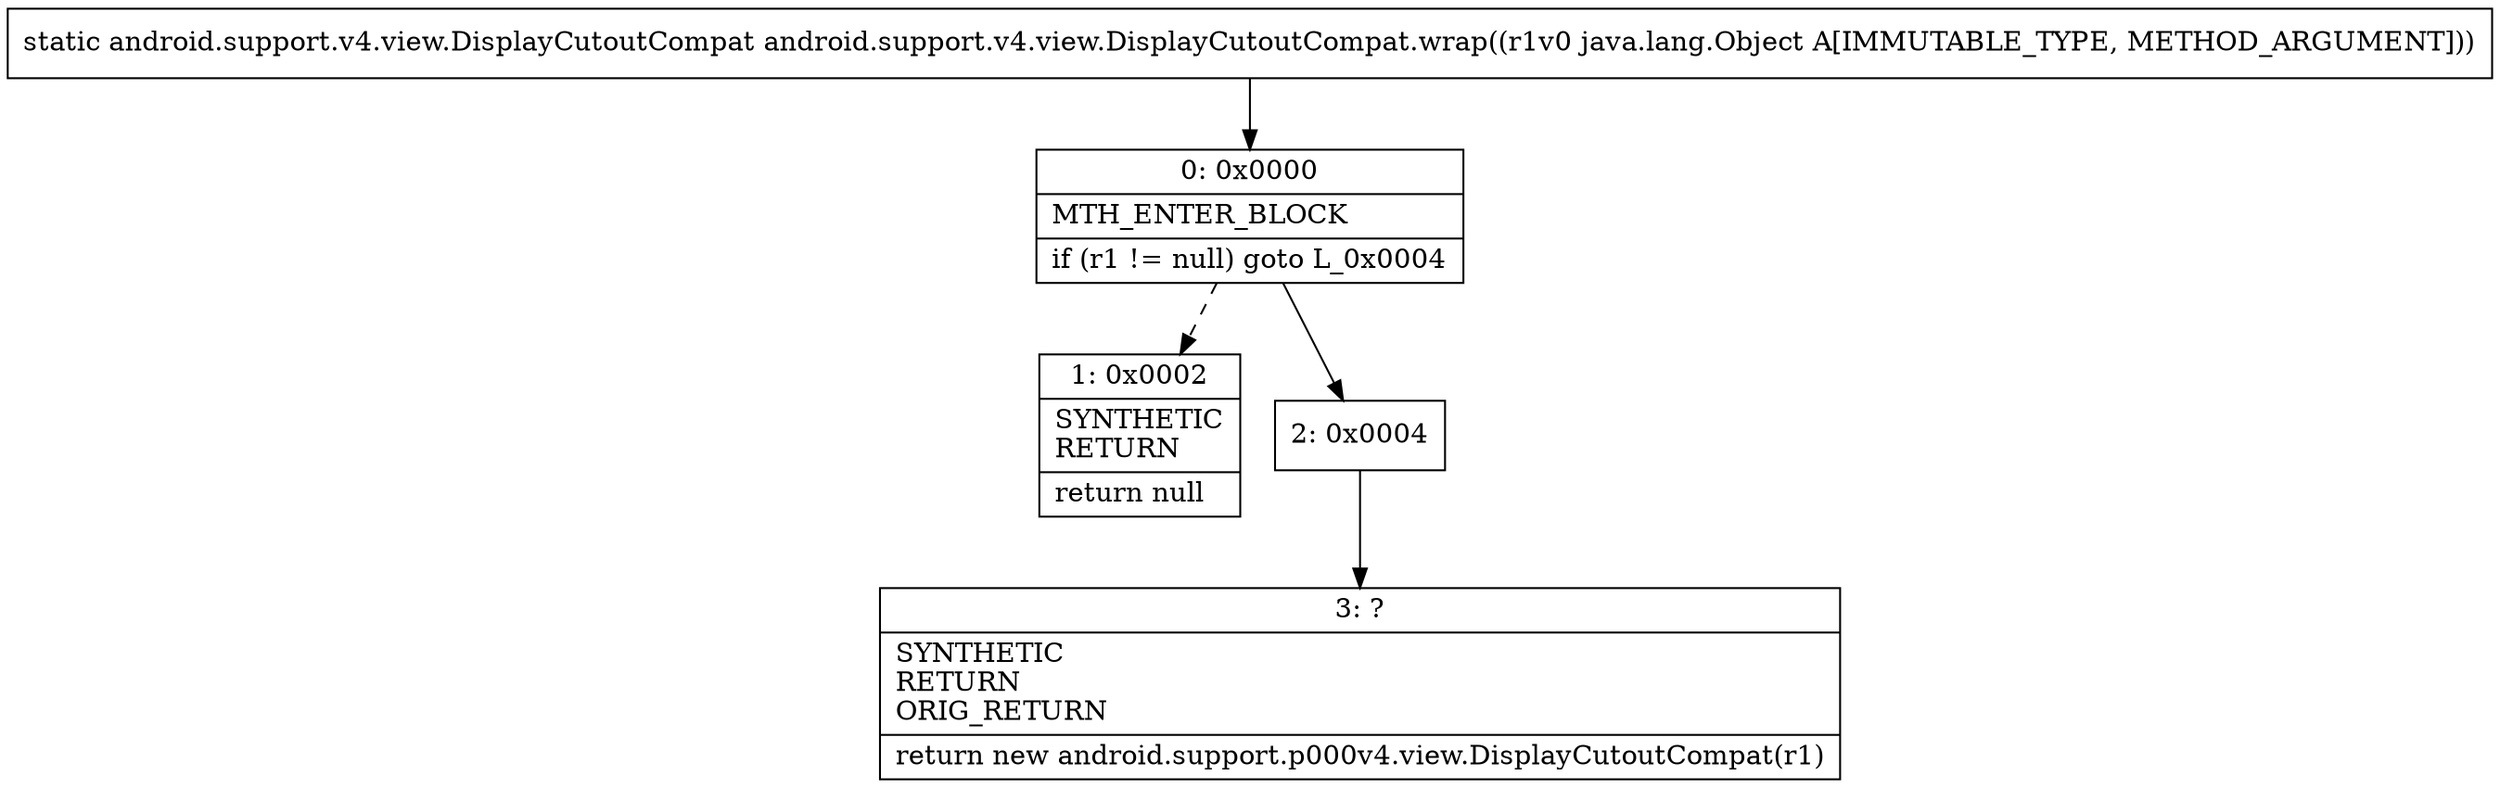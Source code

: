 digraph "CFG forandroid.support.v4.view.DisplayCutoutCompat.wrap(Ljava\/lang\/Object;)Landroid\/support\/v4\/view\/DisplayCutoutCompat;" {
Node_0 [shape=record,label="{0\:\ 0x0000|MTH_ENTER_BLOCK\l|if (r1 != null) goto L_0x0004\l}"];
Node_1 [shape=record,label="{1\:\ 0x0002|SYNTHETIC\lRETURN\l|return null\l}"];
Node_2 [shape=record,label="{2\:\ 0x0004}"];
Node_3 [shape=record,label="{3\:\ ?|SYNTHETIC\lRETURN\lORIG_RETURN\l|return new android.support.p000v4.view.DisplayCutoutCompat(r1)\l}"];
MethodNode[shape=record,label="{static android.support.v4.view.DisplayCutoutCompat android.support.v4.view.DisplayCutoutCompat.wrap((r1v0 java.lang.Object A[IMMUTABLE_TYPE, METHOD_ARGUMENT])) }"];
MethodNode -> Node_0;
Node_0 -> Node_1[style=dashed];
Node_0 -> Node_2;
Node_2 -> Node_3;
}

